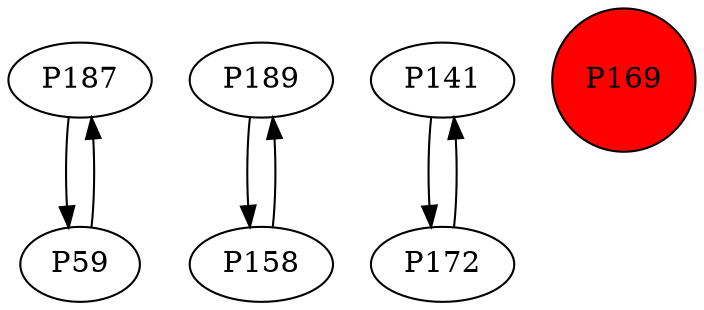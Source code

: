 digraph {
	P187 -> P59
	P189 -> P158
	P158 -> P189
	P141 -> P172
	P172 -> P141
	P59 -> P187
	P169 [shape=circle]
	P169 [style=filled]
	P169 [fillcolor=red]
}